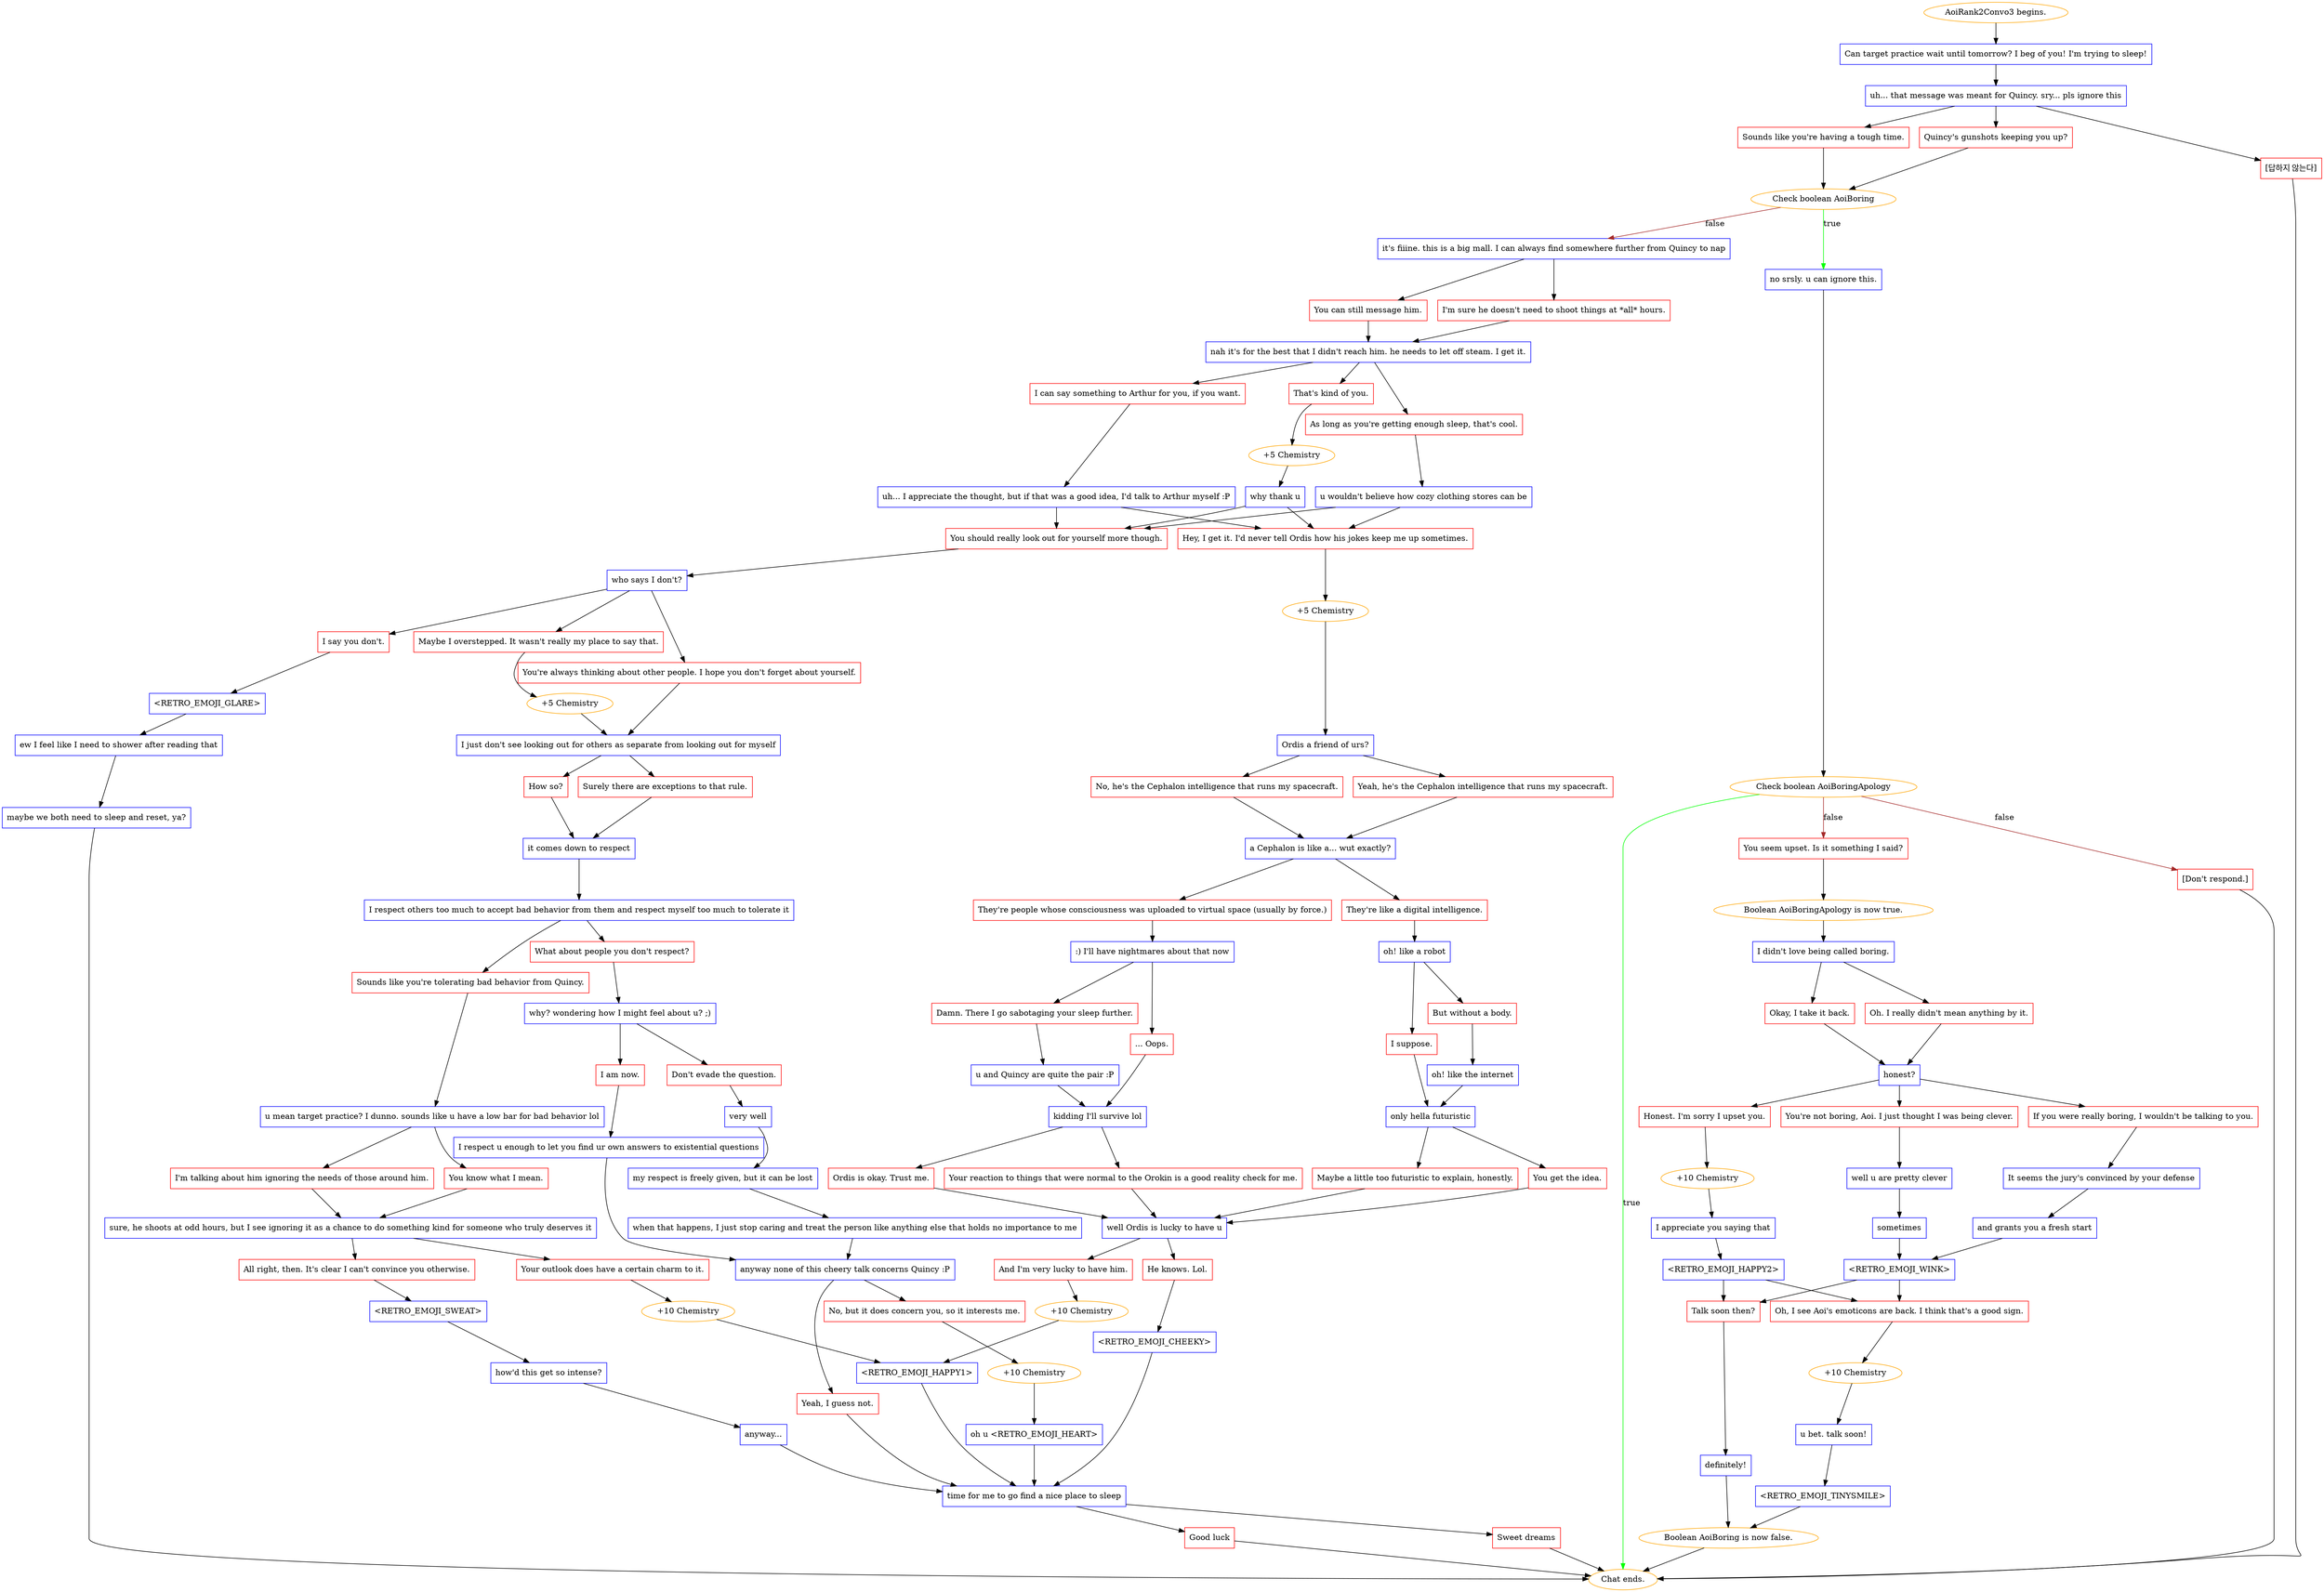 digraph {
	"AoiRank2Convo3 begins." [color=orange];
		"AoiRank2Convo3 begins." -> j3175538617;
	j3175538617 [label="Can target practice wait until tomorrow? I beg of you! I'm trying to sleep!",shape=box,color=blue];
		j3175538617 -> j2273230768;
	j2273230768 [label="uh... that message was meant for Quincy. sry... pls ignore this",shape=box,color=blue];
		j2273230768 -> j4293496861;
		j2273230768 -> j1686773001;
		j2273230768 -> j1205293155;
	j4293496861 [label="Quincy's gunshots keeping you up?",shape=box,color=red];
		j4293496861 -> j1609432289;
	j1686773001 [label="Sounds like you're having a tough time.",shape=box,color=red];
		j1686773001 -> j1609432289;
	j1205293155 [label="[답하지 않는다]",shape=box,color=red];
		j1205293155 -> "Chat ends.";
	j1609432289 [label="Check boolean AoiBoring",color=orange];
		j1609432289 -> j1801808890 [label=true,color=green];
		j1609432289 -> j495477766 [label=false,color=brown];
	"Chat ends." [color=orange];
	j1801808890 [label="no srsly. u can ignore this.",shape=box,color=blue];
		j1801808890 -> j184200178;
	j495477766 [label="it's fiiine. this is a big mall. I can always find somewhere further from Quincy to nap",shape=box,color=blue];
		j495477766 -> j401795332;
		j495477766 -> j3656873980;
	j184200178 [label="Check boolean AoiBoringApology",color=orange];
		j184200178 -> "Chat ends." [label=true,color=green];
		j184200178 -> j1120822561 [label=false,color=brown];
		j184200178 -> j2144395856 [label=false,color=brown];
	j401795332 [label="I'm sure he doesn't need to shoot things at *all* hours.",shape=box,color=red];
		j401795332 -> j3492188272;
	j3656873980 [label="You can still message him.",shape=box,color=red];
		j3656873980 -> j3492188272;
	j1120822561 [label="You seem upset. Is it something I said?",shape=box,color=red];
		j1120822561 -> j875191961;
	j2144395856 [label="[Don't respond.]",shape=box,color=red];
		j2144395856 -> "Chat ends.";
	j3492188272 [label="nah it's for the best that I didn't reach him. he needs to let off steam. I get it.",shape=box,color=blue];
		j3492188272 -> j2792755518;
		j3492188272 -> j449894586;
		j3492188272 -> j2552282501;
	j875191961 [label="Boolean AoiBoringApology is now true.",color=orange];
		j875191961 -> j4177910767;
	j2792755518 [label="I can say something to Arthur for you, if you want.",shape=box,color=red];
		j2792755518 -> j2982033513;
	j449894586 [label="That's kind of you.",shape=box,color=red];
		j449894586 -> j690844404;
	j2552282501 [label="As long as you're getting enough sleep, that's cool.",shape=box,color=red];
		j2552282501 -> j2973646841;
	j4177910767 [label="I didn't love being called boring.",shape=box,color=blue];
		j4177910767 -> j3282273597;
		j4177910767 -> j3261724381;
	j2982033513 [label="uh... I appreciate the thought, but if that was a good idea, I'd talk to Arthur myself :P",shape=box,color=blue];
		j2982033513 -> j543511648;
		j2982033513 -> j3756913218;
	j690844404 [label="+5 Chemistry",color=orange];
		j690844404 -> j3754406027;
	j2973646841 [label="u wouldn't believe how cozy clothing stores can be",shape=box,color=blue];
		j2973646841 -> j543511648;
		j2973646841 -> j3756913218;
	j3282273597 [label="Oh. I really didn't mean anything by it.",shape=box,color=red];
		j3282273597 -> j3377371270;
	j3261724381 [label="Okay, I take it back.",shape=box,color=red];
		j3261724381 -> j3377371270;
	j543511648 [label="Hey, I get it. I'd never tell Ordis how his jokes keep me up sometimes.",shape=box,color=red];
		j543511648 -> j3283653072;
	j3756913218 [label="You should really look out for yourself more though.",shape=box,color=red];
		j3756913218 -> j1921775724;
	j3754406027 [label="why thank u",shape=box,color=blue];
		j3754406027 -> j543511648;
		j3754406027 -> j3756913218;
	j3377371270 [label="honest?",shape=box,color=blue];
		j3377371270 -> j3953994463;
		j3377371270 -> j504327675;
		j3377371270 -> j232718358;
	j3283653072 [label="+5 Chemistry",color=orange];
		j3283653072 -> j447794998;
	j1921775724 [label="who says I don't?",shape=box,color=blue];
		j1921775724 -> j2965207179;
		j1921775724 -> j1344145652;
		j1921775724 -> j3781846924;
	j3953994463 [label="Honest. I'm sorry I upset you.",shape=box,color=red];
		j3953994463 -> j3038854408;
	j504327675 [label="You're not boring, Aoi. I just thought I was being clever.",shape=box,color=red];
		j504327675 -> j4194756759;
	j232718358 [label="If you were really boring, I wouldn't be talking to you.",shape=box,color=red];
		j232718358 -> j2251083870;
	j447794998 [label="Ordis a friend of urs?",shape=box,color=blue];
		j447794998 -> j2500531860;
		j447794998 -> j2337090377;
	j2965207179 [label="You're always thinking about other people. I hope you don't forget about yourself.",shape=box,color=red];
		j2965207179 -> j2902375055;
	j1344145652 [label="Maybe I overstepped. It wasn't really my place to say that.",shape=box,color=red];
		j1344145652 -> j4071453770;
	j3781846924 [label="I say you don't.",shape=box,color=red];
		j3781846924 -> j3939568674;
	j3038854408 [label="+10 Chemistry",color=orange];
		j3038854408 -> j3138490526;
	j4194756759 [label="well u are pretty clever",shape=box,color=blue];
		j4194756759 -> j3297192333;
	j2251083870 [label="It seems the jury's convinced by your defense",shape=box,color=blue];
		j2251083870 -> j1120877088;
	j2500531860 [label="Yeah, he's the Cephalon intelligence that runs my spacecraft.",shape=box,color=red];
		j2500531860 -> j974412607;
	j2337090377 [label="No, he's the Cephalon intelligence that runs my spacecraft.",shape=box,color=red];
		j2337090377 -> j974412607;
	j2902375055 [label="I just don't see looking out for others as separate from looking out for myself",shape=box,color=blue];
		j2902375055 -> j2428865968;
		j2902375055 -> j3781734651;
	j4071453770 [label="+5 Chemistry",color=orange];
		j4071453770 -> j2902375055;
	j3939568674 [label="<RETRO_EMOJI_GLARE>",shape=box,color=blue];
		j3939568674 -> j3749355617;
	j3138490526 [label="I appreciate you saying that",shape=box,color=blue];
		j3138490526 -> j866100975;
	j3297192333 [label="sometimes",shape=box,color=blue];
		j3297192333 -> j2769349076;
	j1120877088 [label="and grants you a fresh start",shape=box,color=blue];
		j1120877088 -> j2769349076;
	j974412607 [label="a Cephalon is like a... wut exactly?",shape=box,color=blue];
		j974412607 -> j407313925;
		j974412607 -> j452;
	j2428865968 [label="Surely there are exceptions to that rule.",shape=box,color=red];
		j2428865968 -> j3167788690;
	j3781734651 [label="How so?",shape=box,color=red];
		j3781734651 -> j3167788690;
	j3749355617 [label="ew I feel like I need to shower after reading that",shape=box,color=blue];
		j3749355617 -> j3169136689;
	j866100975 [label="<RETRO_EMOJI_HAPPY2>",shape=box,color=blue];
		j866100975 -> j2660287534;
		j866100975 -> j654668171;
	j2769349076 [label="<RETRO_EMOJI_WINK>",shape=box,color=blue];
		j2769349076 -> j2660287534;
		j2769349076 -> j654668171;
	j407313925 [label="They're like a digital intelligence.",shape=box,color=red];
		j407313925 -> j955449077;
	j452 [label="They're people whose consciousness was uploaded to virtual space (usually by force.)",shape=box,color=red];
		j452 -> j3548173814;
	j3167788690 [label="it comes down to respect",shape=box,color=blue];
		j3167788690 -> j1450988562;
	j3169136689 [label="maybe we both need to sleep and reset, ya?",shape=box,color=blue];
		j3169136689 -> "Chat ends.";
	j2660287534 [label="Talk soon then?",shape=box,color=red];
		j2660287534 -> j229726318;
	j654668171 [label="Oh, I see Aoi's emoticons are back. I think that's a good sign.",shape=box,color=red];
		j654668171 -> j3155712559;
	j955449077 [label="oh! like a robot",shape=box,color=blue];
		j955449077 -> j4268624913;
		j955449077 -> j1946985990;
	j3548173814 [label=":) I'll have nightmares about that now",shape=box,color=blue];
		j3548173814 -> j2236530102;
		j3548173814 -> j1216641279;
	j1450988562 [label="I respect others too much to accept bad behavior from them and respect myself too much to tolerate it",shape=box,color=blue];
		j1450988562 -> j454032368;
		j1450988562 -> j1244387489;
	j229726318 [label="definitely!",shape=box,color=blue];
		j229726318 -> j1984221796;
	j3155712559 [label="+10 Chemistry",color=orange];
		j3155712559 -> j1632428882;
	j4268624913 [label="I suppose.",shape=box,color=red];
		j4268624913 -> j497317736;
	j1946985990 [label="But without a body.",shape=box,color=red];
		j1946985990 -> j981709762;
	j2236530102 [label="Damn. There I go sabotaging your sleep further.",shape=box,color=red];
		j2236530102 -> j1409333641;
	j1216641279 [label="... Oops.",shape=box,color=red];
		j1216641279 -> j3745787301;
	j454032368 [label="What about people you don't respect?",shape=box,color=red];
		j454032368 -> j3132427608;
	j1244387489 [label="Sounds like you're tolerating bad behavior from Quincy.",shape=box,color=red];
		j1244387489 -> j188081558;
	j1984221796 [label="Boolean AoiBoring is now false.",color=orange];
		j1984221796 -> "Chat ends.";
	j1632428882 [label="u bet. talk soon!",shape=box,color=blue];
		j1632428882 -> j3248434141;
	j497317736 [label="only hella futuristic",shape=box,color=blue];
		j497317736 -> j3692292370;
		j497317736 -> j422027914;
	j981709762 [label="oh! like the internet",shape=box,color=blue];
		j981709762 -> j497317736;
	j1409333641 [label="u and Quincy are quite the pair :P",shape=box,color=blue];
		j1409333641 -> j3745787301;
	j3745787301 [label="kidding I'll survive lol",shape=box,color=blue];
		j3745787301 -> j3553106222;
		j3745787301 -> j574918224;
	j3132427608 [label="why? wondering how I might feel about u? ;)",shape=box,color=blue];
		j3132427608 -> j3797250722;
		j3132427608 -> j2547437055;
	j188081558 [label="u mean target practice? I dunno. sounds like u have a low bar for bad behavior lol",shape=box,color=blue];
		j188081558 -> j483075978;
		j188081558 -> j533174408;
	j3248434141 [label="<RETRO_EMOJI_TINYSMILE>",shape=box,color=blue];
		j3248434141 -> j1984221796;
	j3692292370 [label="You get the idea.",shape=box,color=red];
		j3692292370 -> j406732568;
	j422027914 [label="Maybe a little too futuristic to explain, honestly.",shape=box,color=red];
		j422027914 -> j406732568;
	j3553106222 [label="Ordis is okay. Trust me.",shape=box,color=red];
		j3553106222 -> j406732568;
	j574918224 [label="Your reaction to things that were normal to the Orokin is a good reality check for me.",shape=box,color=red];
		j574918224 -> j406732568;
	j3797250722 [label="I am now.",shape=box,color=red];
		j3797250722 -> j789507468;
	j2547437055 [label="Don't evade the question.",shape=box,color=red];
		j2547437055 -> j808807196;
	j483075978 [label="You know what I mean.",shape=box,color=red];
		j483075978 -> j518150247;
	j533174408 [label="I'm talking about him ignoring the needs of those around him.",shape=box,color=red];
		j533174408 -> j518150247;
	j406732568 [label="well Ordis is lucky to have u",shape=box,color=blue];
		j406732568 -> j1955287393;
		j406732568 -> j3181084696;
	j789507468 [label="I respect u enough to let you find ur own answers to existential questions",shape=box,color=blue];
		j789507468 -> j131970009;
	j808807196 [label="very well",shape=box,color=blue];
		j808807196 -> j3308153739;
	j518150247 [label="sure, he shoots at odd hours, but I see ignoring it as a chance to do something kind for someone who truly deserves it",shape=box,color=blue];
		j518150247 -> j875761786;
		j518150247 -> j1142276349;
	j1955287393 [label="He knows. Lol.",shape=box,color=red];
		j1955287393 -> j3558028310;
	j3181084696 [label="And I'm very lucky to have him.",shape=box,color=red];
		j3181084696 -> j11647324;
	j131970009 [label="anyway none of this cheery talk concerns Quincy :P",shape=box,color=blue];
		j131970009 -> j426905312;
		j131970009 -> j3777784113;
	j3308153739 [label="my respect is freely given, but it can be lost",shape=box,color=blue];
		j3308153739 -> j4219802941;
	j875761786 [label="All right, then. It's clear I can't convince you otherwise.",shape=box,color=red];
		j875761786 -> j2712007622;
	j1142276349 [label="Your outlook does have a certain charm to it.",shape=box,color=red];
		j1142276349 -> j3450879114;
	j3558028310 [label="<RETRO_EMOJI_CHEEKY>",shape=box,color=blue];
		j3558028310 -> j2879035297;
	j11647324 [label="+10 Chemistry",color=orange];
		j11647324 -> j2994814681;
	j426905312 [label="No, but it does concern you, so it interests me.",shape=box,color=red];
		j426905312 -> j3783329024;
	j3777784113 [label="Yeah, I guess not.",shape=box,color=red];
		j3777784113 -> j2879035297;
	j4219802941 [label="when that happens, I just stop caring and treat the person like anything else that holds no importance to me",shape=box,color=blue];
		j4219802941 -> j131970009;
	j2712007622 [label="<RETRO_EMOJI_SWEAT>",shape=box,color=blue];
		j2712007622 -> j3832658923;
	j3450879114 [label="+10 Chemistry",color=orange];
		j3450879114 -> j2994814681;
	j2879035297 [label="time for me to go find a nice place to sleep",shape=box,color=blue];
		j2879035297 -> j3415822215;
		j2879035297 -> j2261198045;
	j2994814681 [label="<RETRO_EMOJI_HAPPY1>",shape=box,color=blue];
		j2994814681 -> j2879035297;
	j3783329024 [label="+10 Chemistry",color=orange];
		j3783329024 -> j1593448725;
	j3832658923 [label="how'd this get so intense?",shape=box,color=blue];
		j3832658923 -> j2556132639;
	j3415822215 [label="Good luck",shape=box,color=red];
		j3415822215 -> "Chat ends.";
	j2261198045 [label="Sweet dreams",shape=box,color=red];
		j2261198045 -> "Chat ends.";
	j1593448725 [label="oh u <RETRO_EMOJI_HEART>",shape=box,color=blue];
		j1593448725 -> j2879035297;
	j2556132639 [label="anyway...",shape=box,color=blue];
		j2556132639 -> j2879035297;
}